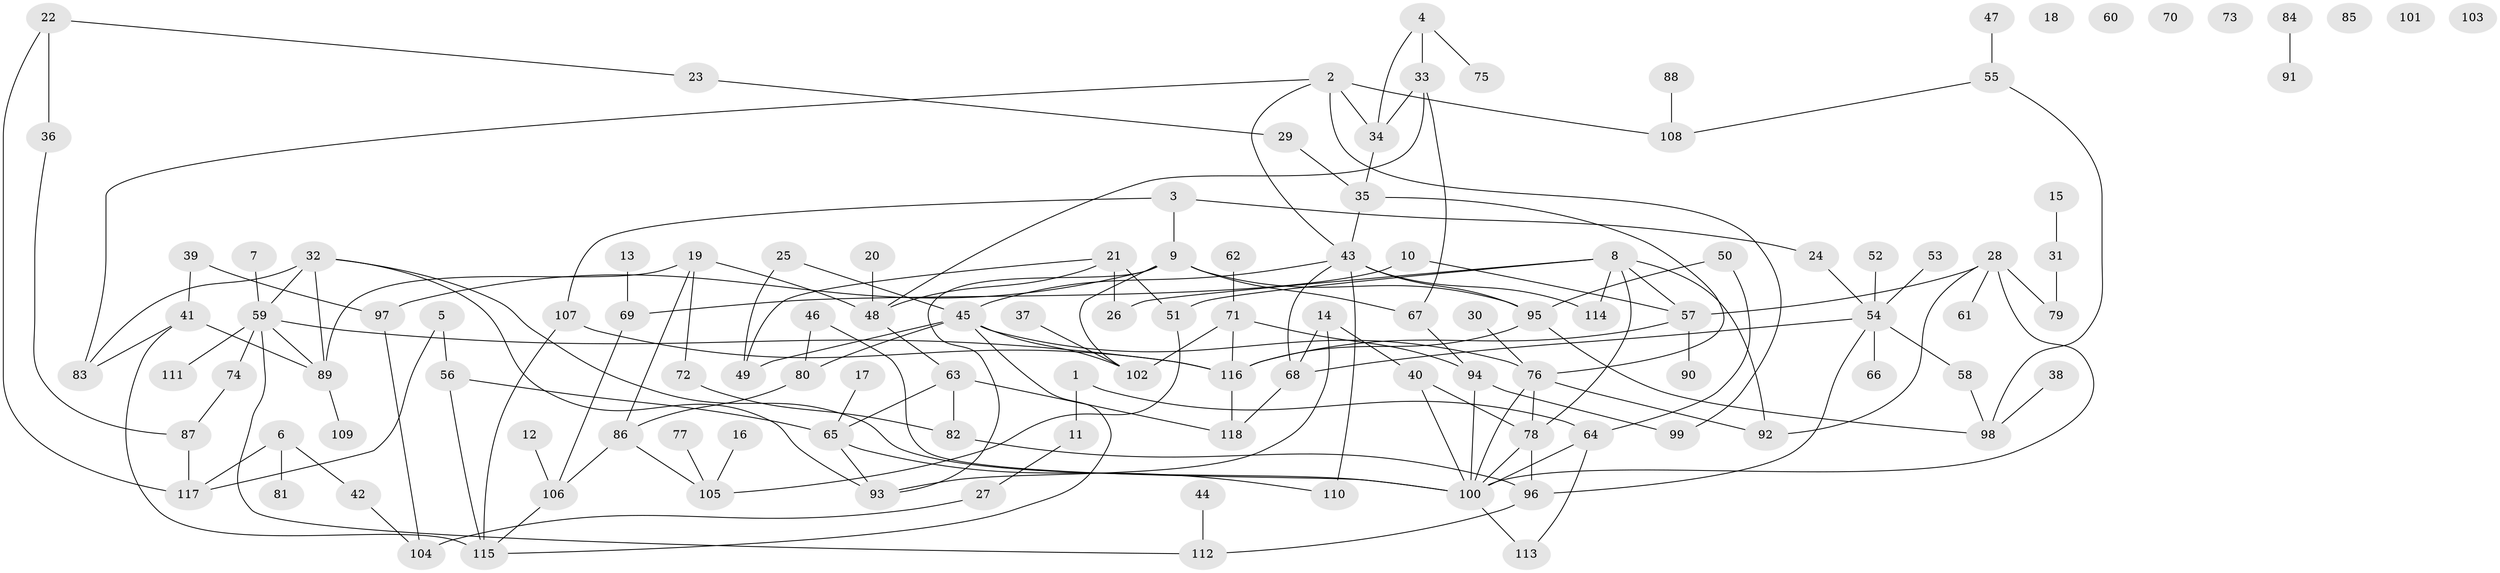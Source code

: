 // coarse degree distribution, {2: 0.18292682926829268, 9: 0.036585365853658534, 4: 0.10975609756097561, 3: 0.13414634146341464, 1: 0.24390243902439024, 6: 0.036585365853658534, 8: 0.036585365853658534, 0: 0.0975609756097561, 7: 0.07317073170731707, 5: 0.04878048780487805}
// Generated by graph-tools (version 1.1) at 2025/23/03/03/25 07:23:26]
// undirected, 118 vertices, 165 edges
graph export_dot {
graph [start="1"]
  node [color=gray90,style=filled];
  1;
  2;
  3;
  4;
  5;
  6;
  7;
  8;
  9;
  10;
  11;
  12;
  13;
  14;
  15;
  16;
  17;
  18;
  19;
  20;
  21;
  22;
  23;
  24;
  25;
  26;
  27;
  28;
  29;
  30;
  31;
  32;
  33;
  34;
  35;
  36;
  37;
  38;
  39;
  40;
  41;
  42;
  43;
  44;
  45;
  46;
  47;
  48;
  49;
  50;
  51;
  52;
  53;
  54;
  55;
  56;
  57;
  58;
  59;
  60;
  61;
  62;
  63;
  64;
  65;
  66;
  67;
  68;
  69;
  70;
  71;
  72;
  73;
  74;
  75;
  76;
  77;
  78;
  79;
  80;
  81;
  82;
  83;
  84;
  85;
  86;
  87;
  88;
  89;
  90;
  91;
  92;
  93;
  94;
  95;
  96;
  97;
  98;
  99;
  100;
  101;
  102;
  103;
  104;
  105;
  106;
  107;
  108;
  109;
  110;
  111;
  112;
  113;
  114;
  115;
  116;
  117;
  118;
  1 -- 11;
  1 -- 64;
  2 -- 34;
  2 -- 43;
  2 -- 83;
  2 -- 99;
  2 -- 108;
  3 -- 9;
  3 -- 24;
  3 -- 107;
  4 -- 33;
  4 -- 34;
  4 -- 75;
  5 -- 56;
  5 -- 117;
  6 -- 42;
  6 -- 81;
  6 -- 117;
  7 -- 59;
  8 -- 26;
  8 -- 51;
  8 -- 57;
  8 -- 78;
  8 -- 92;
  8 -- 114;
  9 -- 67;
  9 -- 93;
  9 -- 95;
  9 -- 97;
  9 -- 102;
  10 -- 57;
  10 -- 69;
  11 -- 27;
  12 -- 106;
  13 -- 69;
  14 -- 40;
  14 -- 68;
  14 -- 93;
  15 -- 31;
  16 -- 105;
  17 -- 65;
  19 -- 48;
  19 -- 72;
  19 -- 86;
  19 -- 89;
  20 -- 48;
  21 -- 26;
  21 -- 48;
  21 -- 49;
  21 -- 51;
  22 -- 23;
  22 -- 36;
  22 -- 117;
  23 -- 29;
  24 -- 54;
  25 -- 45;
  25 -- 49;
  27 -- 104;
  28 -- 57;
  28 -- 61;
  28 -- 79;
  28 -- 92;
  28 -- 100;
  29 -- 35;
  30 -- 76;
  31 -- 79;
  32 -- 59;
  32 -- 83;
  32 -- 89;
  32 -- 93;
  32 -- 100;
  33 -- 34;
  33 -- 48;
  33 -- 67;
  34 -- 35;
  35 -- 43;
  35 -- 76;
  36 -- 87;
  37 -- 102;
  38 -- 98;
  39 -- 41;
  39 -- 97;
  40 -- 78;
  40 -- 100;
  41 -- 83;
  41 -- 89;
  41 -- 115;
  42 -- 104;
  43 -- 45;
  43 -- 68;
  43 -- 95;
  43 -- 110;
  43 -- 114;
  44 -- 112;
  45 -- 49;
  45 -- 76;
  45 -- 80;
  45 -- 102;
  45 -- 115;
  46 -- 80;
  46 -- 100;
  47 -- 55;
  48 -- 63;
  50 -- 64;
  50 -- 95;
  51 -- 105;
  52 -- 54;
  53 -- 54;
  54 -- 58;
  54 -- 66;
  54 -- 68;
  54 -- 96;
  55 -- 98;
  55 -- 108;
  56 -- 65;
  56 -- 115;
  57 -- 90;
  57 -- 116;
  58 -- 98;
  59 -- 74;
  59 -- 89;
  59 -- 111;
  59 -- 112;
  59 -- 116;
  62 -- 71;
  63 -- 65;
  63 -- 82;
  63 -- 118;
  64 -- 100;
  64 -- 113;
  65 -- 93;
  65 -- 110;
  67 -- 94;
  68 -- 118;
  69 -- 106;
  71 -- 94;
  71 -- 102;
  71 -- 116;
  72 -- 82;
  74 -- 87;
  76 -- 78;
  76 -- 92;
  76 -- 100;
  77 -- 105;
  78 -- 96;
  78 -- 100;
  80 -- 86;
  82 -- 96;
  84 -- 91;
  86 -- 105;
  86 -- 106;
  87 -- 117;
  88 -- 108;
  89 -- 109;
  94 -- 99;
  94 -- 100;
  95 -- 98;
  95 -- 116;
  96 -- 112;
  97 -- 104;
  100 -- 113;
  106 -- 115;
  107 -- 115;
  107 -- 116;
  116 -- 118;
}
